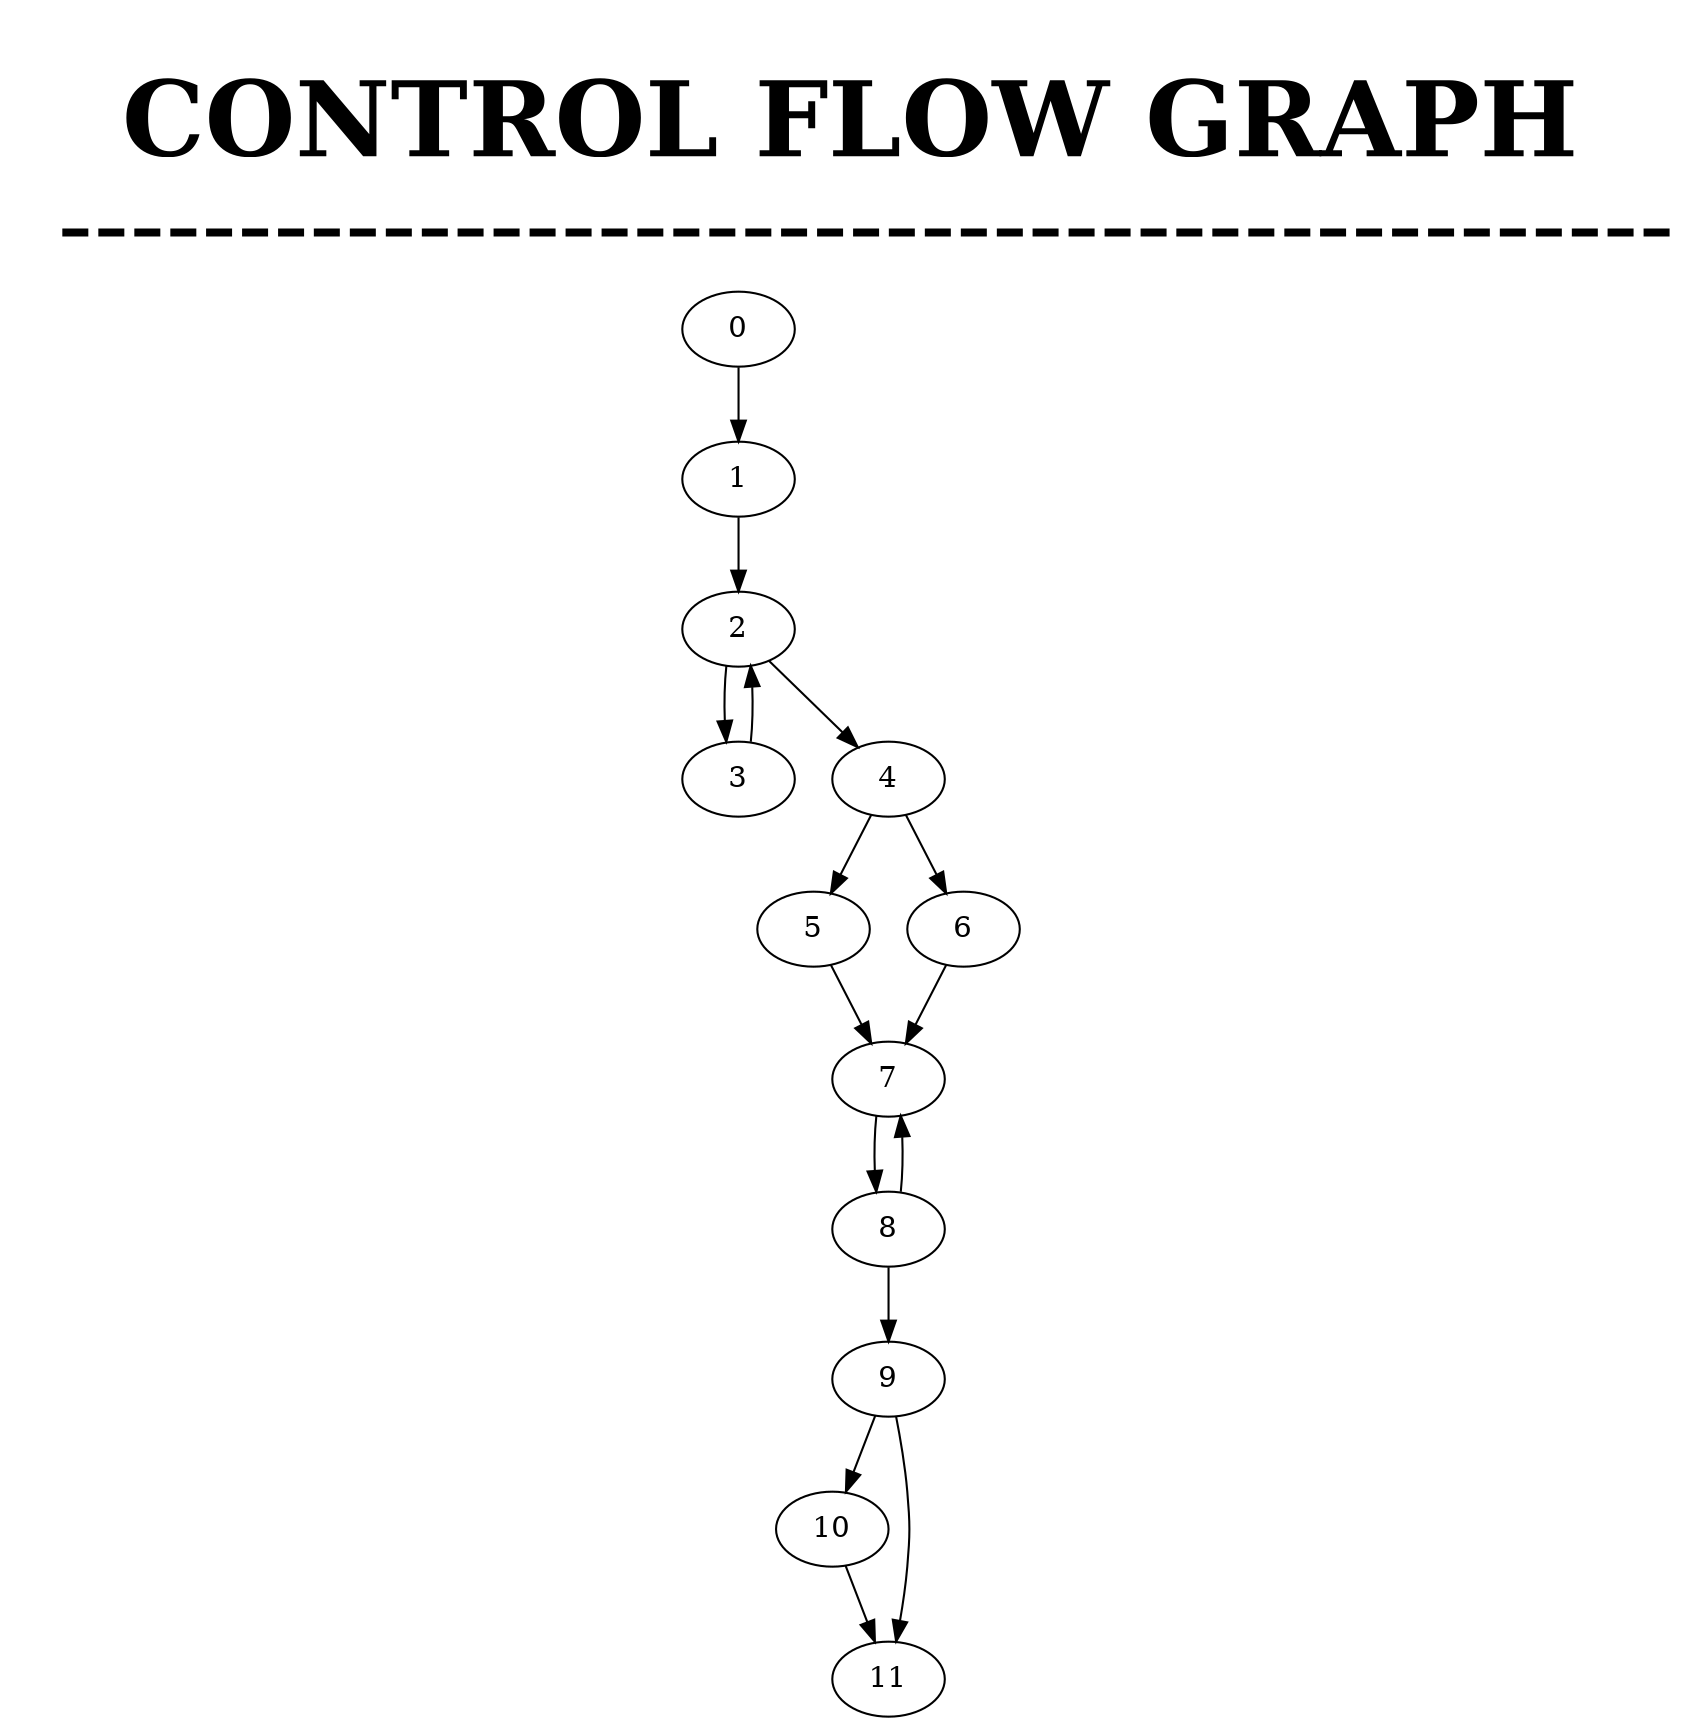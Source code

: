 digraph G {
label = <<br/><br/><font point-size='50'><b>CONTROL FLOW GRAPH</b><br/> 
---------------------------------------------</font><br/>>; labelloc = t;0->1;
1->2;
2->3;
3->2;
2->4;
4->5;
5->7;
7->8;
8->7;
8->9;
9->10;
10->11;
9->11;
4->6;
6->7;
}